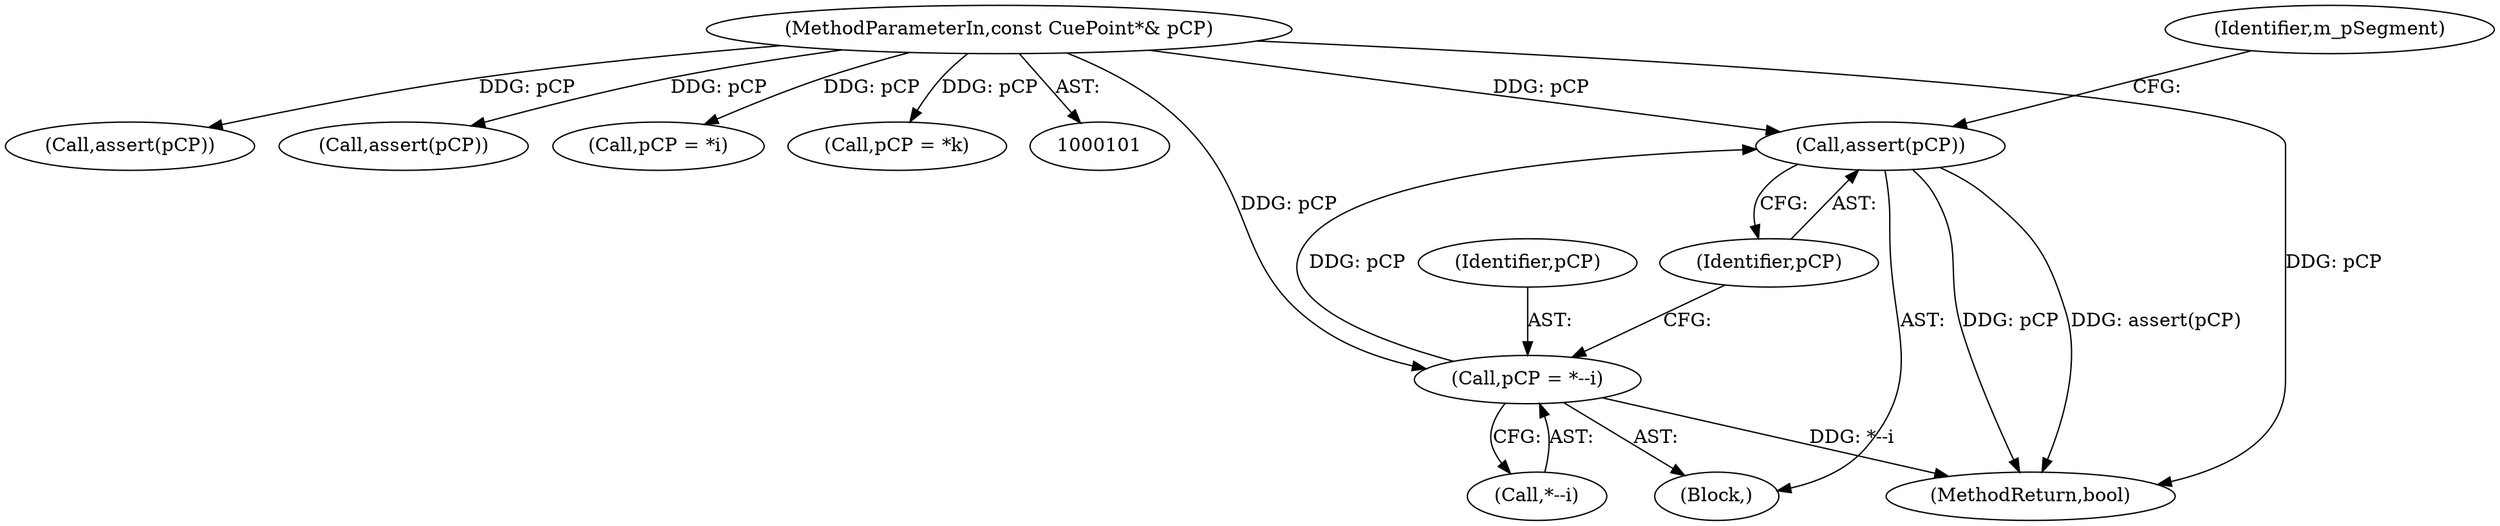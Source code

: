 digraph "1_Android_cc274e2abe8b2a6698a5c47d8aa4bb45f1f9538d_9@API" {
"1000228" [label="(Call,assert(pCP))"];
"1000223" [label="(Call,pCP = *--i)"];
"1000104" [label="(MethodParameterIn,const CuePoint*& pCP)"];
"1000229" [label="(Identifier,pCP)"];
"1000225" [label="(Call,*--i)"];
"1000104" [label="(MethodParameterIn,const CuePoint*& pCP)"];
"1000224" [label="(Identifier,pCP)"];
"1000243" [label="(MethodReturn,bool)"];
"1000142" [label="(Call,assert(pCP))"];
"1000106" [label="(Block,)"];
"1000228" [label="(Call,assert(pCP))"];
"1000185" [label="(Call,assert(pCP))"];
"1000138" [label="(Call,pCP = *i)"];
"1000233" [label="(Identifier,m_pSegment)"];
"1000181" [label="(Call,pCP = *k)"];
"1000223" [label="(Call,pCP = *--i)"];
"1000228" -> "1000106"  [label="AST: "];
"1000228" -> "1000229"  [label="CFG: "];
"1000229" -> "1000228"  [label="AST: "];
"1000233" -> "1000228"  [label="CFG: "];
"1000228" -> "1000243"  [label="DDG: assert(pCP)"];
"1000228" -> "1000243"  [label="DDG: pCP"];
"1000223" -> "1000228"  [label="DDG: pCP"];
"1000104" -> "1000228"  [label="DDG: pCP"];
"1000223" -> "1000106"  [label="AST: "];
"1000223" -> "1000225"  [label="CFG: "];
"1000224" -> "1000223"  [label="AST: "];
"1000225" -> "1000223"  [label="AST: "];
"1000229" -> "1000223"  [label="CFG: "];
"1000223" -> "1000243"  [label="DDG: *--i"];
"1000104" -> "1000223"  [label="DDG: pCP"];
"1000104" -> "1000101"  [label="AST: "];
"1000104" -> "1000243"  [label="DDG: pCP"];
"1000104" -> "1000138"  [label="DDG: pCP"];
"1000104" -> "1000142"  [label="DDG: pCP"];
"1000104" -> "1000181"  [label="DDG: pCP"];
"1000104" -> "1000185"  [label="DDG: pCP"];
}
